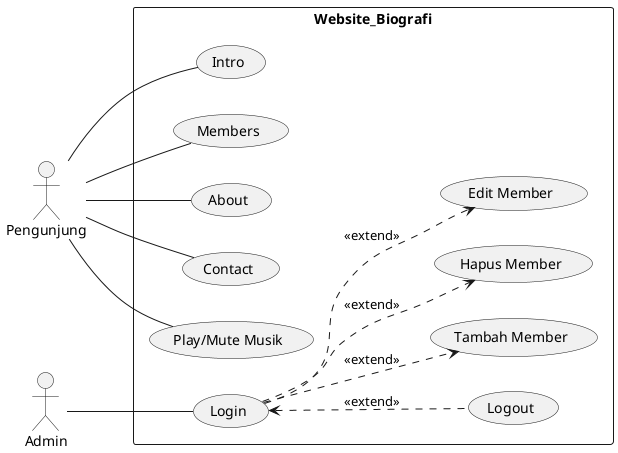 @startuml Website Biografi
left to right direction

actor Pengunjung
actor Admin

rectangle Website_Biografi {
    Pengunjung -- (Intro)
    Pengunjung -- (Members)
    Pengunjung -- (About)
    Pengunjung -- (Contact)
    Pengunjung -- (Play/Mute Musik)

    Admin -- (Login)
    


    (Login) <.. (Logout) : <<extend>>
    (Login) ..> (Tambah Member) : <<extend>>
    (Login) ..> (Hapus Member) : <<extend>>
    (Login) ..> (Edit Member) : <<extend>>
    
}

@enduml